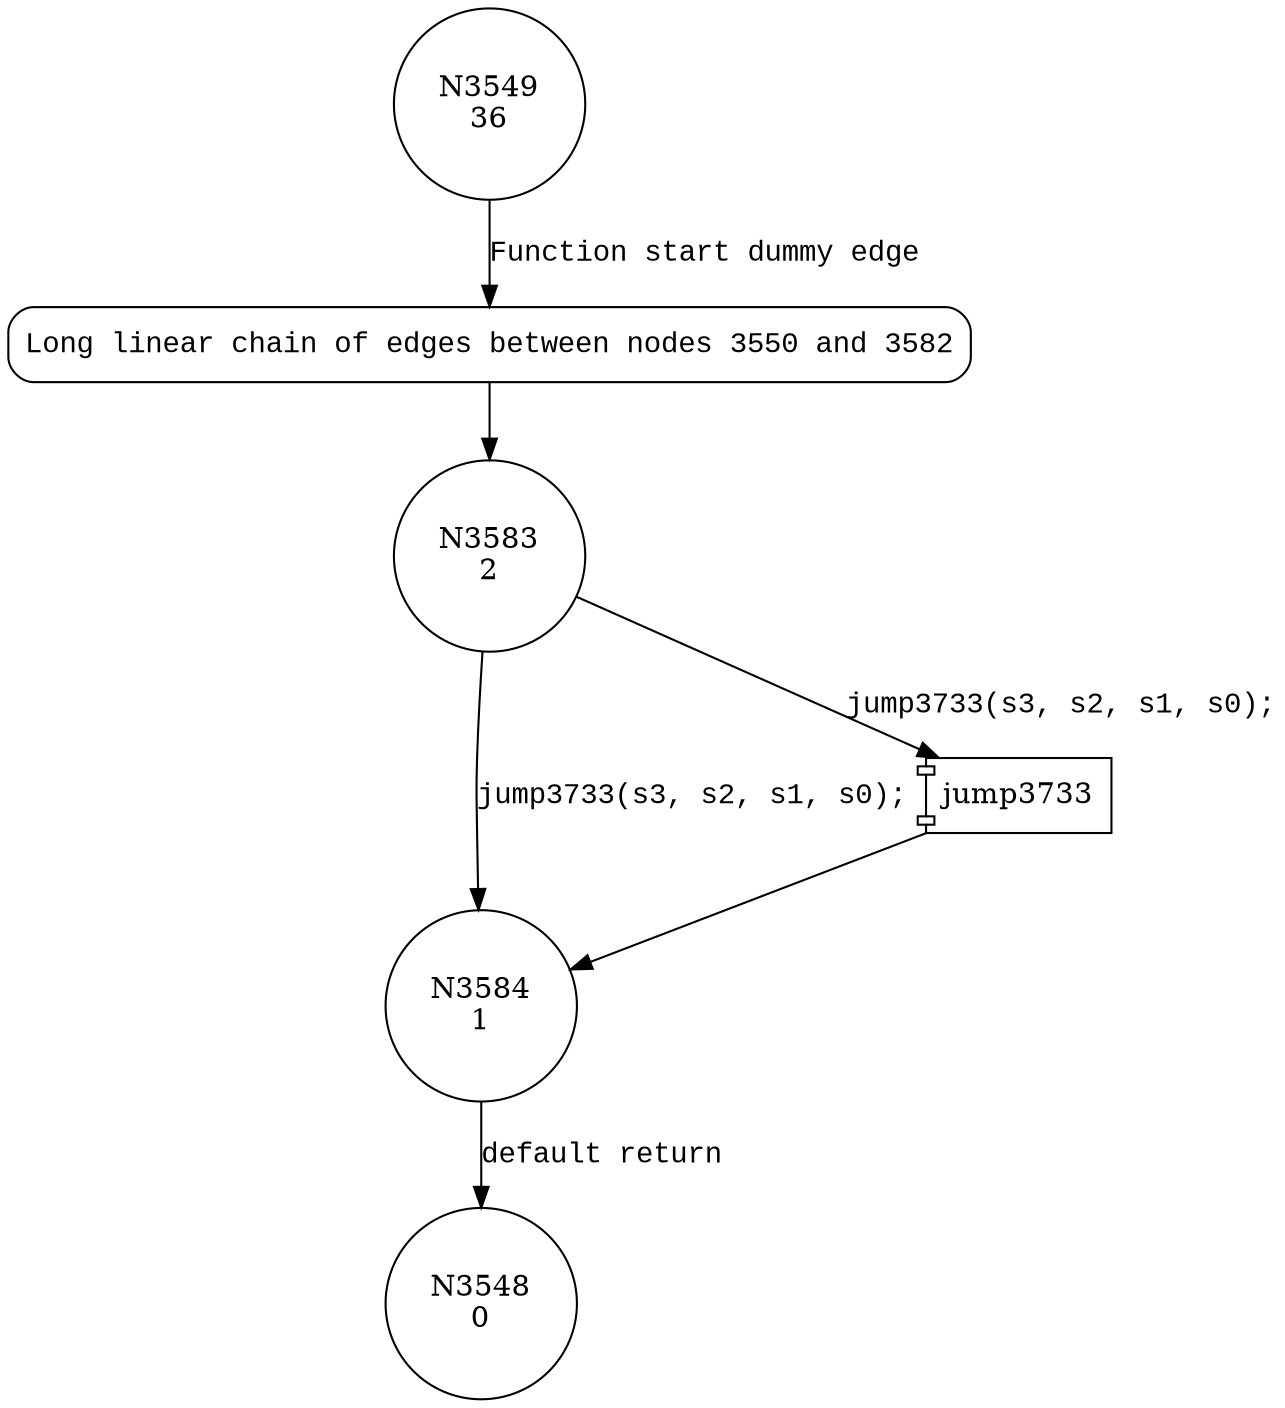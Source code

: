 digraph block3733 {
3549 [shape="circle" label="N3549\n36"]
3550 [shape="circle" label="N3550\n35"]
3583 [shape="circle" label="N3583\n2"]
3584 [shape="circle" label="N3584\n1"]
3548 [shape="circle" label="N3548\n0"]
3550 [style="filled,bold" penwidth="1" fillcolor="white" fontname="Courier New" shape="Mrecord" label="Long linear chain of edges between nodes 3550 and 3582"]
3550 -> 3583[label=""]
3549 -> 3550 [label="Function start dummy edge" fontname="Courier New"]
100014 [shape="component" label="jump3733"]
3583 -> 100014 [label="jump3733(s3, s2, s1, s0);" fontname="Courier New"]
100014 -> 3584 [label="" fontname="Courier New"]
3583 -> 3584 [label="jump3733(s3, s2, s1, s0);" fontname="Courier New"]
3584 -> 3548 [label="default return" fontname="Courier New"]
}